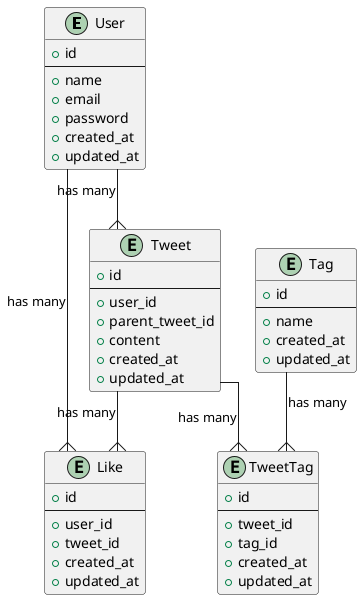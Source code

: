 @startuml

skinparam linetype ortho

entity "User" as user {
  + id
  --
  + name
  + email
  + password
  + created_at
  + updated_at
}

entity "Tweet" as tweet {
  + id
  --
  + user_id
  + parent_tweet_id
  + content
  + created_at
  + updated_at
}

entity "Like" as like {
  + id
  --
  + user_id
  + tweet_id
  + created_at
  + updated_at
}

entity "Tag" as tag {
  + id
  --
  + name
  + created_at
  + updated_at
}

entity "TweetTag" as tweet_tag {
  + id
  --
  + tweet_id
  + tag_id
  + created_at
  + updated_at
}

user --{ tweet : "has many"
user --{ like : "has many"
tweet --{ like : "has many"
tweet --{ tweet_tag : "has many"
tag --{ tweet_tag : "has many"


@enduml
